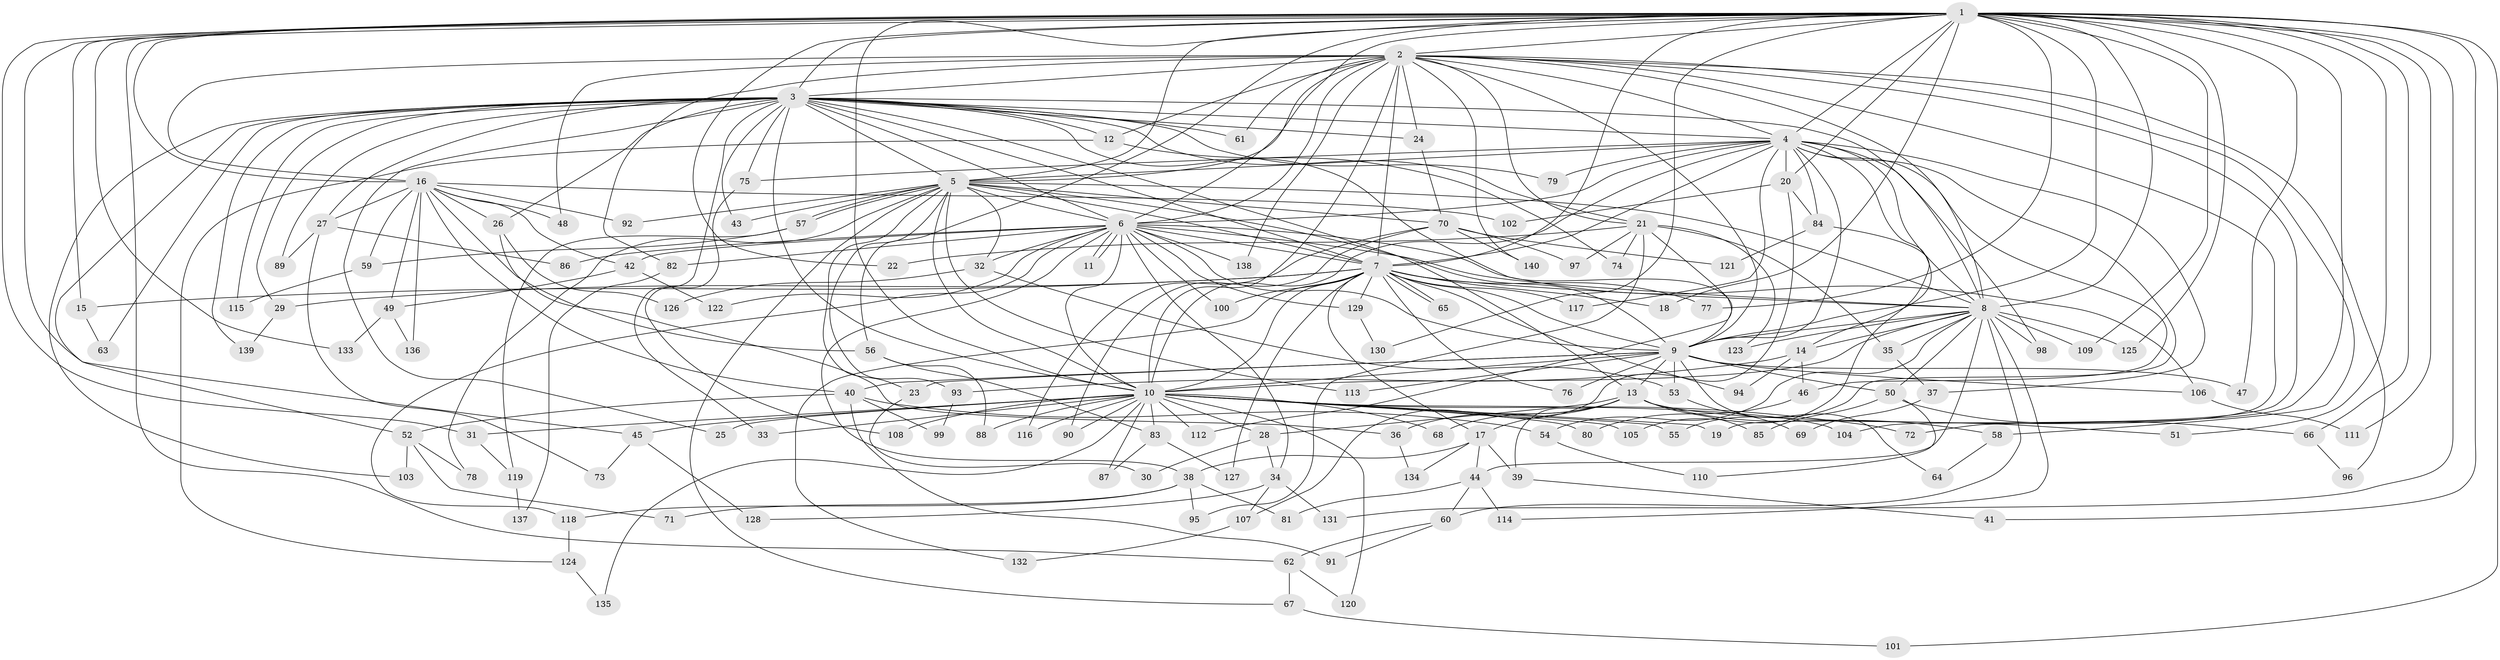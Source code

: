 // coarse degree distribution, {11: 0.023529411764705882, 19: 0.011764705882352941, 24: 0.023529411764705882, 13: 0.011764705882352941, 22: 0.011764705882352941, 20: 0.011764705882352941, 37: 0.011764705882352941, 15: 0.011764705882352941, 1: 0.03529411764705882, 6: 0.023529411764705882, 5: 0.047058823529411764, 2: 0.5294117647058824, 9: 0.023529411764705882, 4: 0.047058823529411764, 3: 0.1411764705882353, 7: 0.011764705882352941, 8: 0.023529411764705882}
// Generated by graph-tools (version 1.1) at 2025/49/03/04/25 22:49:48]
// undirected, 140 vertices, 305 edges
graph export_dot {
  node [color=gray90,style=filled];
  1;
  2;
  3;
  4;
  5;
  6;
  7;
  8;
  9;
  10;
  11;
  12;
  13;
  14;
  15;
  16;
  17;
  18;
  19;
  20;
  21;
  22;
  23;
  24;
  25;
  26;
  27;
  28;
  29;
  30;
  31;
  32;
  33;
  34;
  35;
  36;
  37;
  38;
  39;
  40;
  41;
  42;
  43;
  44;
  45;
  46;
  47;
  48;
  49;
  50;
  51;
  52;
  53;
  54;
  55;
  56;
  57;
  58;
  59;
  60;
  61;
  62;
  63;
  64;
  65;
  66;
  67;
  68;
  69;
  70;
  71;
  72;
  73;
  74;
  75;
  76;
  77;
  78;
  79;
  80;
  81;
  82;
  83;
  84;
  85;
  86;
  87;
  88;
  89;
  90;
  91;
  92;
  93;
  94;
  95;
  96;
  97;
  98;
  99;
  100;
  101;
  102;
  103;
  104;
  105;
  106;
  107;
  108;
  109;
  110;
  111;
  112;
  113;
  114;
  115;
  116;
  117;
  118;
  119;
  120;
  121;
  122;
  123;
  124;
  125;
  126;
  127;
  128;
  129;
  130;
  131;
  132;
  133;
  134;
  135;
  136;
  137;
  138;
  139;
  140;
  1 -- 2;
  1 -- 3;
  1 -- 4;
  1 -- 5;
  1 -- 6;
  1 -- 7;
  1 -- 8;
  1 -- 9;
  1 -- 10;
  1 -- 15;
  1 -- 16;
  1 -- 18;
  1 -- 20;
  1 -- 22;
  1 -- 31;
  1 -- 41;
  1 -- 45;
  1 -- 47;
  1 -- 51;
  1 -- 56;
  1 -- 62;
  1 -- 66;
  1 -- 72;
  1 -- 77;
  1 -- 101;
  1 -- 109;
  1 -- 111;
  1 -- 125;
  1 -- 130;
  1 -- 131;
  1 -- 133;
  2 -- 3;
  2 -- 4;
  2 -- 5;
  2 -- 6;
  2 -- 7;
  2 -- 8;
  2 -- 9;
  2 -- 10;
  2 -- 12;
  2 -- 16;
  2 -- 19;
  2 -- 21;
  2 -- 24;
  2 -- 48;
  2 -- 58;
  2 -- 61;
  2 -- 82;
  2 -- 96;
  2 -- 104;
  2 -- 138;
  2 -- 140;
  3 -- 4;
  3 -- 5;
  3 -- 6;
  3 -- 7;
  3 -- 8;
  3 -- 9;
  3 -- 10;
  3 -- 12;
  3 -- 13;
  3 -- 21;
  3 -- 24;
  3 -- 25;
  3 -- 26;
  3 -- 27;
  3 -- 29;
  3 -- 33;
  3 -- 43;
  3 -- 52;
  3 -- 61;
  3 -- 63;
  3 -- 75;
  3 -- 79;
  3 -- 89;
  3 -- 103;
  3 -- 115;
  3 -- 139;
  4 -- 5;
  4 -- 6;
  4 -- 7;
  4 -- 8;
  4 -- 9;
  4 -- 10;
  4 -- 14;
  4 -- 20;
  4 -- 37;
  4 -- 46;
  4 -- 55;
  4 -- 75;
  4 -- 79;
  4 -- 84;
  4 -- 98;
  4 -- 117;
  5 -- 6;
  5 -- 7;
  5 -- 8;
  5 -- 9;
  5 -- 10;
  5 -- 23;
  5 -- 32;
  5 -- 43;
  5 -- 57;
  5 -- 57;
  5 -- 67;
  5 -- 70;
  5 -- 78;
  5 -- 92;
  5 -- 93;
  5 -- 113;
  6 -- 7;
  6 -- 8;
  6 -- 9;
  6 -- 10;
  6 -- 11;
  6 -- 11;
  6 -- 32;
  6 -- 34;
  6 -- 38;
  6 -- 42;
  6 -- 82;
  6 -- 86;
  6 -- 100;
  6 -- 106;
  6 -- 118;
  6 -- 122;
  6 -- 129;
  6 -- 138;
  7 -- 8;
  7 -- 9;
  7 -- 10;
  7 -- 15;
  7 -- 17;
  7 -- 18;
  7 -- 29;
  7 -- 65;
  7 -- 65;
  7 -- 76;
  7 -- 77;
  7 -- 94;
  7 -- 100;
  7 -- 117;
  7 -- 127;
  7 -- 129;
  7 -- 132;
  8 -- 9;
  8 -- 10;
  8 -- 14;
  8 -- 35;
  8 -- 44;
  8 -- 50;
  8 -- 54;
  8 -- 60;
  8 -- 98;
  8 -- 109;
  8 -- 114;
  8 -- 123;
  8 -- 125;
  9 -- 10;
  9 -- 13;
  9 -- 23;
  9 -- 40;
  9 -- 47;
  9 -- 50;
  9 -- 53;
  9 -- 64;
  9 -- 76;
  9 -- 106;
  9 -- 113;
  10 -- 19;
  10 -- 25;
  10 -- 28;
  10 -- 31;
  10 -- 33;
  10 -- 45;
  10 -- 55;
  10 -- 68;
  10 -- 72;
  10 -- 80;
  10 -- 83;
  10 -- 87;
  10 -- 88;
  10 -- 90;
  10 -- 104;
  10 -- 105;
  10 -- 108;
  10 -- 112;
  10 -- 116;
  10 -- 120;
  10 -- 135;
  12 -- 74;
  12 -- 124;
  13 -- 17;
  13 -- 28;
  13 -- 36;
  13 -- 39;
  13 -- 51;
  13 -- 58;
  13 -- 68;
  13 -- 85;
  14 -- 46;
  14 -- 93;
  14 -- 94;
  15 -- 63;
  16 -- 26;
  16 -- 27;
  16 -- 40;
  16 -- 42;
  16 -- 48;
  16 -- 49;
  16 -- 56;
  16 -- 59;
  16 -- 92;
  16 -- 102;
  16 -- 136;
  17 -- 38;
  17 -- 39;
  17 -- 44;
  17 -- 134;
  20 -- 84;
  20 -- 102;
  20 -- 107;
  21 -- 22;
  21 -- 35;
  21 -- 74;
  21 -- 95;
  21 -- 97;
  21 -- 112;
  21 -- 123;
  23 -- 30;
  24 -- 70;
  26 -- 36;
  26 -- 126;
  27 -- 73;
  27 -- 86;
  27 -- 89;
  28 -- 30;
  28 -- 34;
  29 -- 139;
  31 -- 119;
  32 -- 53;
  32 -- 126;
  34 -- 107;
  34 -- 128;
  34 -- 131;
  35 -- 37;
  36 -- 134;
  37 -- 69;
  38 -- 71;
  38 -- 81;
  38 -- 95;
  38 -- 118;
  39 -- 41;
  40 -- 52;
  40 -- 54;
  40 -- 91;
  40 -- 99;
  42 -- 49;
  42 -- 122;
  44 -- 60;
  44 -- 81;
  44 -- 114;
  45 -- 73;
  45 -- 128;
  46 -- 80;
  49 -- 133;
  49 -- 136;
  50 -- 66;
  50 -- 85;
  50 -- 110;
  52 -- 71;
  52 -- 78;
  52 -- 103;
  53 -- 69;
  54 -- 110;
  56 -- 83;
  56 -- 88;
  57 -- 59;
  57 -- 119;
  58 -- 64;
  59 -- 115;
  60 -- 62;
  60 -- 91;
  62 -- 67;
  62 -- 120;
  66 -- 96;
  67 -- 101;
  70 -- 90;
  70 -- 97;
  70 -- 116;
  70 -- 121;
  70 -- 140;
  75 -- 108;
  82 -- 137;
  83 -- 87;
  83 -- 127;
  84 -- 105;
  84 -- 121;
  93 -- 99;
  106 -- 111;
  107 -- 132;
  118 -- 124;
  119 -- 137;
  124 -- 135;
  129 -- 130;
}

